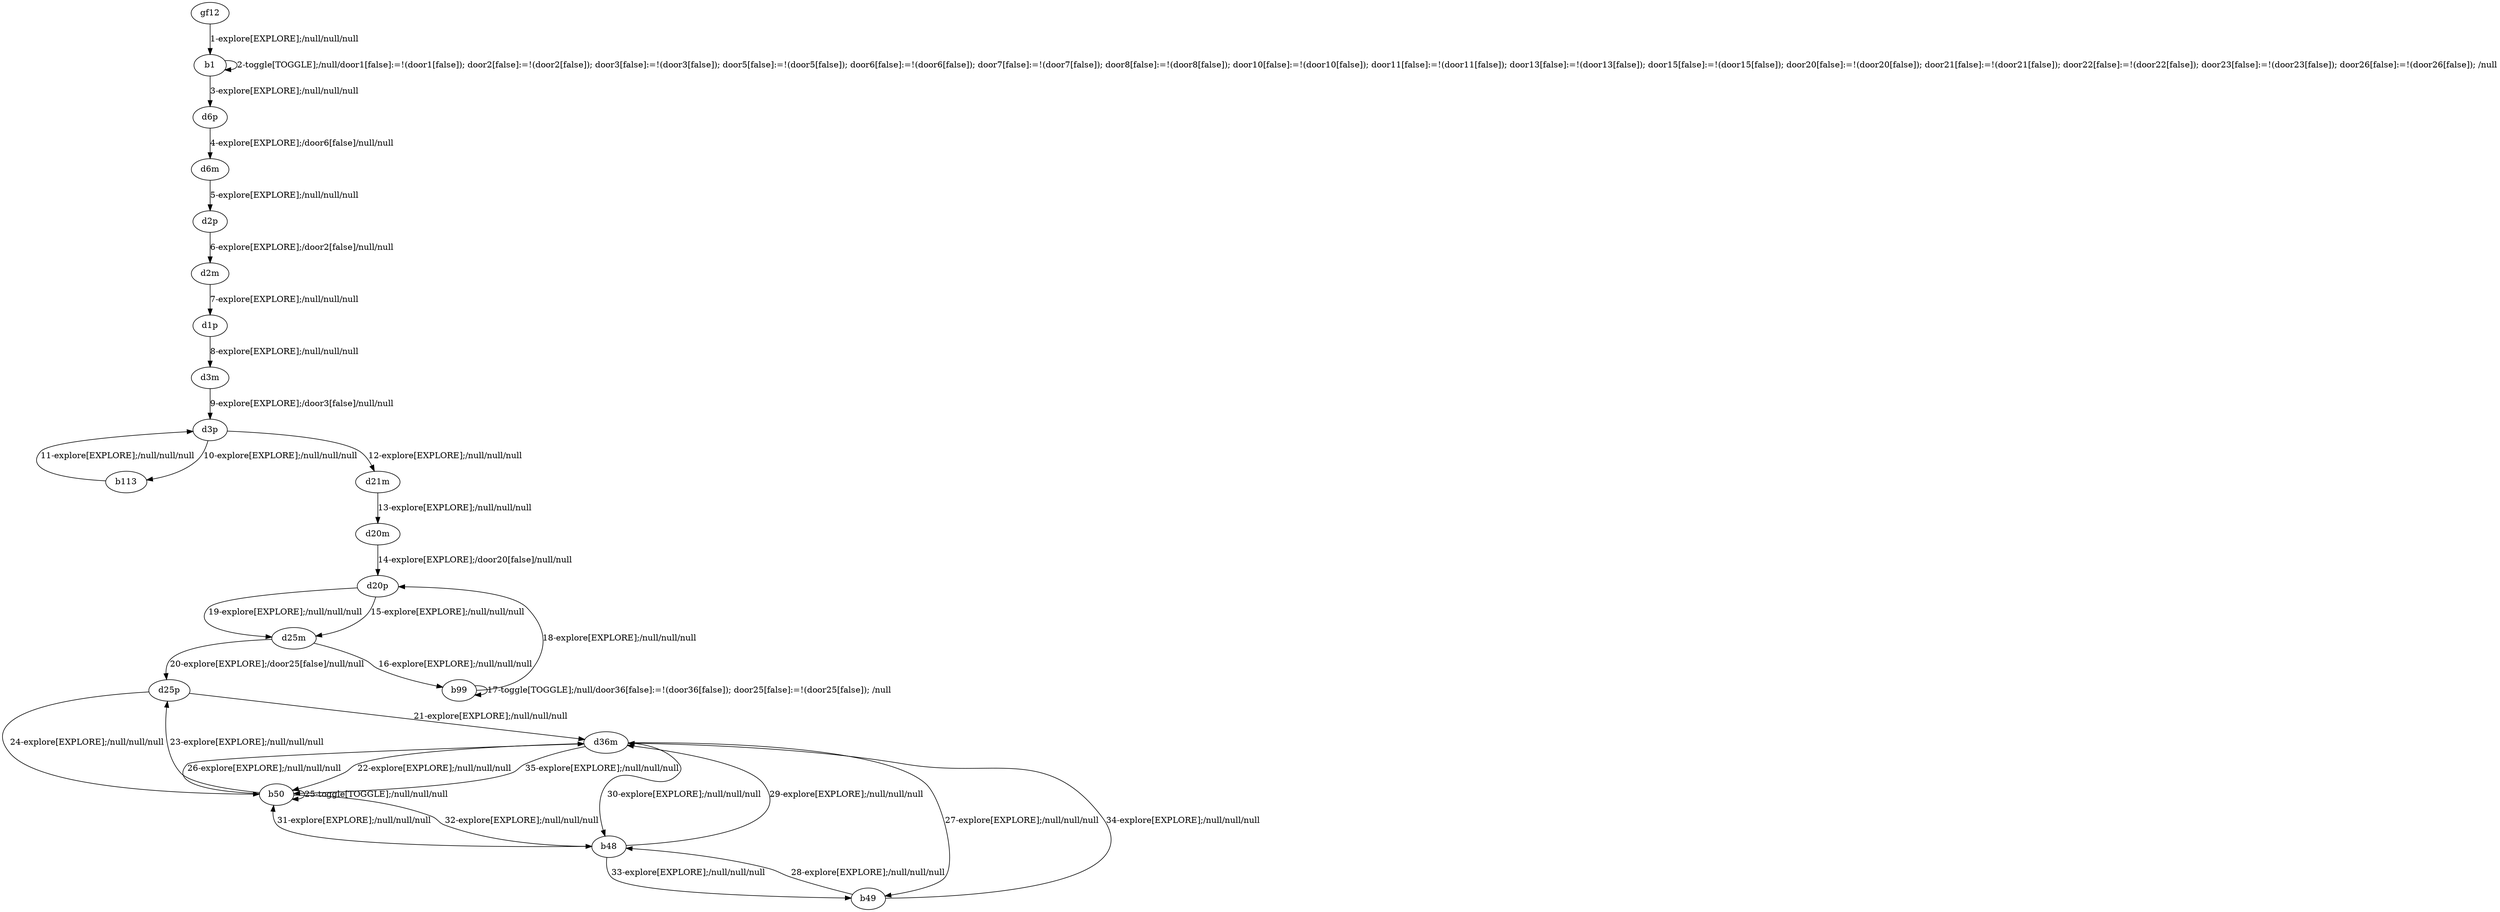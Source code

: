 # Total number of goals covered by this test: 1
# b49 --> d36m

digraph g {
"gf12" -> "b1" [label = "1-explore[EXPLORE];/null/null/null"];
"b1" -> "b1" [label = "2-toggle[TOGGLE];/null/door1[false]:=!(door1[false]); door2[false]:=!(door2[false]); door3[false]:=!(door3[false]); door5[false]:=!(door5[false]); door6[false]:=!(door6[false]); door7[false]:=!(door7[false]); door8[false]:=!(door8[false]); door10[false]:=!(door10[false]); door11[false]:=!(door11[false]); door13[false]:=!(door13[false]); door15[false]:=!(door15[false]); door20[false]:=!(door20[false]); door21[false]:=!(door21[false]); door22[false]:=!(door22[false]); door23[false]:=!(door23[false]); door26[false]:=!(door26[false]); /null"];
"b1" -> "d6p" [label = "3-explore[EXPLORE];/null/null/null"];
"d6p" -> "d6m" [label = "4-explore[EXPLORE];/door6[false]/null/null"];
"d6m" -> "d2p" [label = "5-explore[EXPLORE];/null/null/null"];
"d2p" -> "d2m" [label = "6-explore[EXPLORE];/door2[false]/null/null"];
"d2m" -> "d1p" [label = "7-explore[EXPLORE];/null/null/null"];
"d1p" -> "d3m" [label = "8-explore[EXPLORE];/null/null/null"];
"d3m" -> "d3p" [label = "9-explore[EXPLORE];/door3[false]/null/null"];
"d3p" -> "b113" [label = "10-explore[EXPLORE];/null/null/null"];
"b113" -> "d3p" [label = "11-explore[EXPLORE];/null/null/null"];
"d3p" -> "d21m" [label = "12-explore[EXPLORE];/null/null/null"];
"d21m" -> "d20m" [label = "13-explore[EXPLORE];/null/null/null"];
"d20m" -> "d20p" [label = "14-explore[EXPLORE];/door20[false]/null/null"];
"d20p" -> "d25m" [label = "15-explore[EXPLORE];/null/null/null"];
"d25m" -> "b99" [label = "16-explore[EXPLORE];/null/null/null"];
"b99" -> "b99" [label = "17-toggle[TOGGLE];/null/door36[false]:=!(door36[false]); door25[false]:=!(door25[false]); /null"];
"b99" -> "d20p" [label = "18-explore[EXPLORE];/null/null/null"];
"d20p" -> "d25m" [label = "19-explore[EXPLORE];/null/null/null"];
"d25m" -> "d25p" [label = "20-explore[EXPLORE];/door25[false]/null/null"];
"d25p" -> "d36m" [label = "21-explore[EXPLORE];/null/null/null"];
"d36m" -> "b50" [label = "22-explore[EXPLORE];/null/null/null"];
"b50" -> "d25p" [label = "23-explore[EXPLORE];/null/null/null"];
"d25p" -> "b50" [label = "24-explore[EXPLORE];/null/null/null"];
"b50" -> "b50" [label = "25-toggle[TOGGLE];/null/null/null"];
"b50" -> "d36m" [label = "26-explore[EXPLORE];/null/null/null"];
"d36m" -> "b49" [label = "27-explore[EXPLORE];/null/null/null"];
"b49" -> "b48" [label = "28-explore[EXPLORE];/null/null/null"];
"b48" -> "d36m" [label = "29-explore[EXPLORE];/null/null/null"];
"d36m" -> "b48" [label = "30-explore[EXPLORE];/null/null/null"];
"b48" -> "b50" [label = "31-explore[EXPLORE];/null/null/null"];
"b50" -> "b48" [label = "32-explore[EXPLORE];/null/null/null"];
"b48" -> "b49" [label = "33-explore[EXPLORE];/null/null/null"];
"b49" -> "d36m" [label = "34-explore[EXPLORE];/null/null/null"];
"d36m" -> "b50" [label = "35-explore[EXPLORE];/null/null/null"];
}